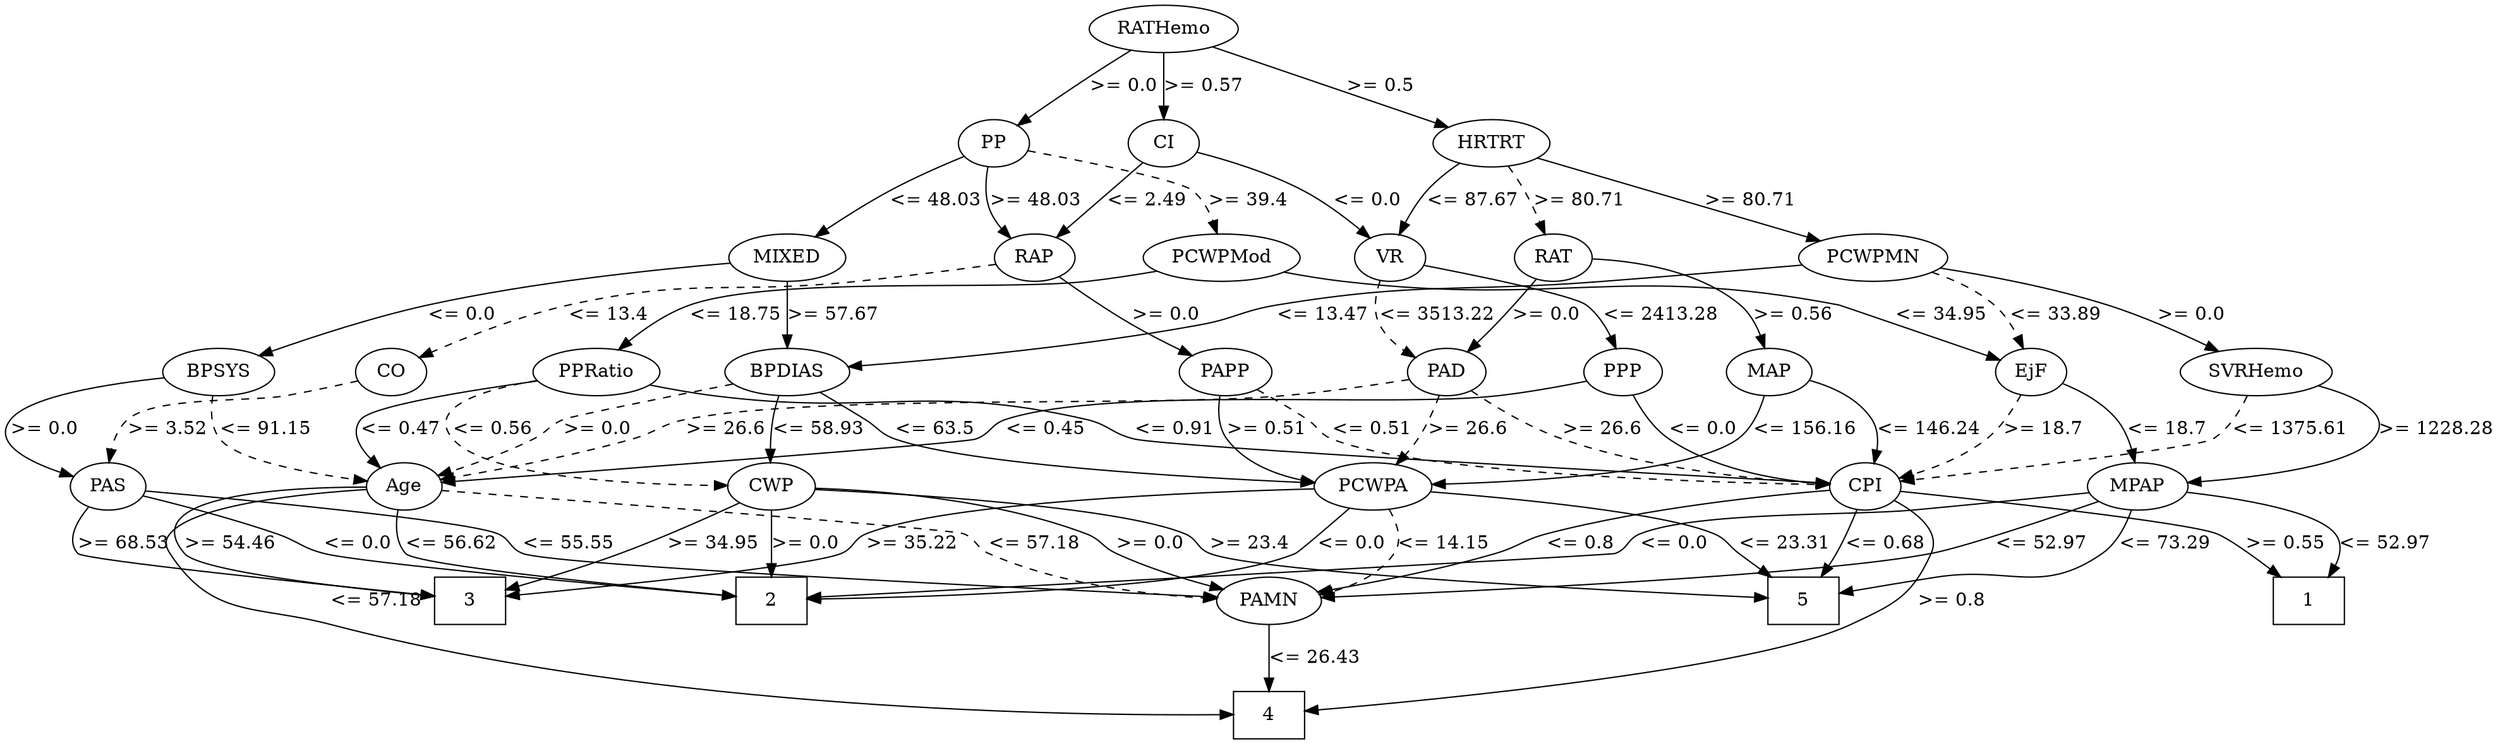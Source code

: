 strict digraph G {
	graph [bb="0,0,1518,558"];
	node [label="\N"];
	1	[height=0.5,
		pos="1471,105",
		shape=box,
		width=0.75];
	2	[height=0.5,
		pos="645.99,105",
		shape=box,
		width=0.75];
	3	[height=0.5,
		pos="270.99,105",
		shape=box,
		width=0.75];
	4	[height=0.5,
		pos="784.99,18",
		shape=box,
		width=0.75];
	5	[height=0.5,
		pos="1135,105",
		shape=box,
		width=0.75];
	RAP	[height=0.5,
		pos="526.99,366",
		width=0.77778];
	CO	[height=0.5,
		pos="286.99,279",
		width=0.75];
	RAP -> CO	[label="<= 13.4",
		lp="395.49,322.5",
		op="<=",
		param=13.4,
		pos="e,304.86,292.87 502.62,356.95 492.85,353.89 481.45,350.54 470.99,348 427.95,337.55 414.52,345.36 372.99,330 351.8,322.17 329.82,\
309.29 313.38,298.56",
		style=dashed];
	PAPP	[height=0.5,
		pos="539.99,279",
		width=0.88889];
	RAP -> PAPP	[label=">= 0.0",
		lp="543.99,322.5",
		op=">=",
		param=0.0,
		pos="e,531.23,296.64 524.26,347.71 523.24,338 522.79,325.72 524.99,315 525.59,312.09 526.44,309.11 527.43,306.2",
		style=solid];
	PAS	[height=0.5,
		pos="134.99,192",
		width=0.75];
	CO -> PAS	[label=">= 3.52",
		lp="162.49,235.5",
		op=">=",
		param=3.52,
		pos="e,132.07,210.25 260.24,275.31 222.26,270.91 155.57,260.83 139.99,243 134.58,236.81 132.47,228.41 131.97,220.25",
		style=dashed];
	PCWPA	[height=0.5,
		pos="665.99,192",
		width=1.1555];
	PAPP -> PCWPA	[label=">= 0.51",
		lp="563.49,235.5",
		op=">=",
		param=0.51,
		pos="e,627.33,198.71 535.6,261.02 533.92,250.47 533.86,237.2 540.99,228 550.53,215.67 586.27,206.45 617.1,200.57",
		style=solid];
	CPI	[height=0.5,
		pos="1165,192",
		width=0.75];
	PAPP -> CPI	[label="<= 0.51",
		lp="787.49,235.5",
		op="<=",
		param=0.51,
		pos="e,1137.8,192.53 569.49,271.8 585.58,268.48 605.85,264.39 623.99,261 670.53,252.3 683.51,256.19 728.99,243 745.63,238.17 748.15,232.14 \
764.99,228 895.37,195.95 1056,192.31 1127.5,192.48",
		style=dashed];
	PAS -> 2	[label="<= 0.0",
		lp="170.99,148.5",
		op="<=",
		param=0.0,
		pos="e,618.84,107.1 136.11,173.85 137.81,162.65 141.97,148.73 151.99,141 170.02,127.09 496.7,112.23 608.69,107.52",
		style=solid];
	PAS -> 3	[label=">= 68.53",
		lp="86.987,148.5",
		op=">=",
		param=68.53,
		pos="e,243.68,106.36 109.78,184.67 82.172,176.56 43.949,161.11 60.987,141 82.657,115.42 179.06,108.52 233.41,106.67",
		style=solid];
	PAMN	[height=0.5,
		pos="784.99,105",
		width=1.0139];
	PAS -> PAMN	[label="<= 55.55",
		lp="293.99,148.5",
		op="<=",
		param=55.55,
		pos="e,751.73,112.53 160.49,186.02 184.31,180.72 220.39,171 248.99,156 258.51,151 257.9,144.75 267.99,141 354.3,108.92 590.39,132.52 \
681.99,123 701.67,120.96 723.3,117.56 741.63,114.34",
		style=solid];
	PAMN -> 4	[label="<= 26.43",
		lp="810.99,61.5",
		op="<=",
		param=26.43,
		pos="e,784.99,36.175 784.99,86.799 784.99,75.163 784.99,59.548 784.99,46.237",
		style=solid];
	PAD	[height=0.5,
		pos="747.99,279",
		width=0.79437];
	PAD -> PCWPA	[label=">= 26.6",
		lp="706.49,235.5",
		op=">=",
		param=26.6,
		pos="e,668.99,210.32 723.58,269.6 710.28,263.93 694.45,255.22 683.99,243 678.42,236.49 674.52,228.13 671.82,220.12",
		style=dashed];
	PAD -> CPI	[label=">= 26.6",
		lp="967.49,235.5",
		op=">=",
		param=26.6,
		pos="e,1137.7,192.98 769.68,266.99 774.91,264.7 780.56,262.53 785.99,261 846.38,244.01 868.16,267.32 925.99,243 935.9,238.83 935.13,232.32 \
944.99,228 1005.2,201.63 1082.4,194.84 1127.5,193.26",
		style=dashed];
	Age	[height=0.5,
		pos="267.99,192",
		width=0.75];
	PAD -> Age	[label=">= 26.6",
		lp="374.49,235.5",
		op=">=",
		param=26.6,
		pos="e,284.83,206.41 724.25,268.78 715.5,265.77 705.42,262.76 695.99,261 620.73,246.98 425.24,265.23 351.99,243 330.61,236.51 309.01,\
223.48 293.07,212.35",
		style=dashed];
	PCWPA -> 2	[label="<= 0.0",
		lp="665.99,148.5",
		op="<=",
		param=0.0,
		pos="e,644.33,123.4 654.99,174.59 651.78,168.94 648.68,162.42 646.99,156 645.08,148.81 644.34,140.84 644.2,133.41",
		style=solid];
	PCWPA -> 3	[label=">= 35.22",
		lp="368.99,148.5",
		op=">=",
		param=35.22,
		pos="e,297.71,123.01 624.62,189.36 549.33,185.91 393.04,176.47 342.99,156 333.03,151.93 332.71,147.3 323.99,141 318.34,136.92 312.26,\
132.72 306.29,128.71",
		style=solid];
	PCWPA -> 5	[label="<= 23.31",
		lp="1049,148.5",
		op="<=",
		param=23.31,
		pos="e,1107.6,111.59 702.78,183.59 720.6,180.23 742.34,176.46 761.99,174 815.49,167.29 953.73,175.56 1004,156 1014,152.1 1013.5,146.02 \
1023,141 1046.6,128.55 1075.3,119.68 1097.8,113.98",
		style=solid];
	PCWPA -> PAMN	[label="<= 14.15",
		lp="733.99,148.5",
		op="<=",
		param=14.15,
		pos="e,755.51,115.83 676.93,174.49 684.62,163.85 695.71,150.32 707.99,141 719.36,132.37 733.2,125.24 745.99,119.73",
		style=dashed];
	CPI -> 1	[label=">= 0.55",
		lp="1431.5,148.5",
		op=">=",
		param=0.55,
		pos="e,1443.9,120.11 1191.6,188.57 1243.2,183.59 1354.7,171.37 1390,156 1399.8,151.7 1400.1,147 1409,141 1417.2,135.48 1426.4,129.98 \
1435.1,125.04",
		style=solid];
	CPI -> 4	[label=">= 0.8",
		lp="1362,105",
		op=">=",
		param=0.8,
		pos="e,812.11,20.212 1191.8,188.23 1243.7,182.58 1353.9,169.16 1365,156 1369.3,150.9 1369,146.31 1365,141 1298.6,53.598 940.06,27.143 \
822.41,20.753",
		style=solid];
	CPI -> 5	[label="<= 0.68",
		lp="1173.5,148.5",
		op="<=",
		param=0.68,
		pos="e,1141,123.05 1159.1,174.21 1154.9,162.41 1149.2,146.38 1144.5,132.82",
		style=solid];
	CPI -> PAMN	[label="<= 0.8",
		lp="923.99,148.5",
		op="<=",
		param=0.8,
		pos="e,811.03,117.79 1138,189.68 1090.2,186.85 988.08,178.49 904.99,156 888.5,151.54 849.55,134.87 820.46,121.99",
		style=solid];
	Age -> 2	[label="<= 56.62",
		lp="447.99,148.5",
		op="<=",
		param=56.62,
		pos="e,618.84,106.59 293.92,186.59 320.95,181.42 364.16,171.53 398.99,156 410.13,151.03 410.59,145.37 421.99,141 484.72,116.93 563.39,\
109.4 608.85,107.05",
		style=solid];
	Age -> 3	[label=">= 54.46",
		lp="222.99,148.5",
		op=">=",
		param=54.46,
		pos="e,243.9,111.2 242.87,184.65 217.43,176.89 183.6,162.14 196.99,141 205.33,127.83 220.11,119.52 234.27,114.32",
		style=solid];
	Age -> 4	[label="<= 57.18",
		lp="157.99,105",
		op="<=",
		param=57.18,
		pos="e,757.7,18.62 242.08,186.3 222.55,182.79 195.11,177.95 170.99,174 144.81,169.71 70.271,176.12 52.987,156 48.643,150.94 49.286,146.54 \
52.987,141 131.15,23.898 609.38,17.823 747.6,18.551",
		style=solid];
	Age -> PAMN	[label="<= 57.18",
		lp="614.99,148.5",
		op="<=",
		param=57.18,
		pos="e,750.83,111.75 295.1,189.74 345.68,186.92 457.57,178.5 548.99,156 567.42,151.46 570.68,146.02 588.99,141 603.39,137.05 687.71,122.48 \
740.95,113.43",
		style=dashed];
	CWP	[height=0.5,
		pos="801.99,192",
		width=0.84854];
	CWP -> 2	[label=">= 0.0",
		lp="795.99,148.5",
		op=">=",
		param=0.0,
		pos="e,673.2,109.86 792.08,174.9 784.54,163.9 773.22,149.76 759.99,141 736.83,125.66 706.64,116.79 683.15,111.82",
		style=solid];
	CWP -> 3	[label=">= 34.95",
		lp="518.99,148.5",
		op=">=",
		param=34.95,
		pos="e,298.16,106.48 773.8,184.5 757.31,180.91 736.06,176.66 716.99,174 667.53,167.09 539.47,174.26 492.99,156 482.97,152.07 483.81,145.38 \
473.99,141 419.64,116.76 350.18,109.25 308.21,106.95",
		style=solid];
	CWP -> 5	[label=">= 23.4",
		lp="1119.5,148.5",
		op=">=",
		param=23.4,
		pos="e,1117,123.03 832.42,189.43 894.92,185.85 1035.5,175.79 1079,156 1082.8,154.28 1096.6,141.95 1109.5,129.97",
		style=solid];
	CWP -> PAMN	[label=">= 0.0",
		lp="840.99,148.5",
		op=">=",
		param=0.0,
		pos="e,805.02,120.21 814.4,175.12 820.56,165.23 825.76,152.29 820.99,141 818.92,136.11 815.8,131.56 812.24,127.47",
		style=solid];
	PCWPMod	[height=0.5,
		pos="835.99,366",
		width=1.4444];
	PPRatio	[height=0.5,
		pos="834.99,279",
		width=1.1013];
	PCWPMod -> PPRatio	[label="<= 18.75",
		lp="860.99,322.5",
		op="<=",
		param=18.75,
		pos="e,835.19,297.18 835.78,347.8 835.65,336.16 835.46,320.55 835.31,307.24",
		style=solid];
	EjF	[height=0.5,
		pos="1190,279",
		width=0.75];
	PCWPMod -> EjF	[label="<= 34.95",
		lp="933.99,322.5",
		op="<=",
		param=34.95,
		pos="e,1165.8,287.29 859.76,349.91 869,343.89 879.6,336.78 888.99,330 897.71,323.7 897.98,318.95 907.99,315 997.6,279.65 1029,313.07 \
1124,297 1134.5,295.22 1145.8,292.59 1156,289.93",
		style=solid];
	PPRatio -> CPI	[label="<= 0.91",
		lp="1039.5,235.5",
		op="<=",
		param=0.91,
		pos="e,1138.7,196.41 873.1,273.55 906.06,268.78 954.5,259.57 993.99,243 1005.2,238.28 1005.8,232.81 1017,228 1053.3,212.41 1097.8,203.08 \
1128.5,198.02",
		style=solid];
	PPRatio -> Age	[label="<= 0.47",
		lp="509.49,235.5",
		op="<=",
		param=0.47,
		pos="e,294.29,196.41 806.07,266.51 799.56,264.33 792.61,262.32 785.99,261 655.43,234.94 616.83,272.4 486.99,243 469.68,239.08 467,233.03 \
449.99,228 400.56,213.38 341.73,203.35 304.62,197.89",
		style=solid];
	PPRatio -> CWP	[label="<= 0.56",
		lp="842.49,235.5",
		op="<=",
		param=0.56,
		pos="e,807.74,209.76 827.46,260.99 825,255.3 822.31,248.9 819.99,243 816.98,235.36 813.89,226.99 811.13,219.32",
		style=dashed];
	EjF -> CPI	[label=">= 18.7",
		lp="1248.5,235.5",
		op=">=",
		param=18.7,
		pos="e,1188.8,200.56 1208.1,265.21 1219.8,255.31 1231.5,241.14 1224,228 1218.2,217.86 1208.2,210.35 1198.1,204.95",
		style=dashed];
	MPAP	[height=0.5,
		pos="1359,192",
		width=0.97491];
	EjF -> MPAP	[label="<= 18.7",
		lp="1386.5,235.5",
		op="<=",
		param=18.7,
		pos="e,1364.1,210.18 1214.6,271.05 1226.7,267.76 1241.5,263.92 1255,261 1277.9,256.03 1343.9,260.94 1359,243 1364.3,236.74 1365.6,228.32 \
1365.3,220.17",
		style=solid];
	PCWPMN	[height=0.5,
		pos="1135,366",
		width=1.3902];
	PCWPMN -> EjF	[label="<= 33.89",
		lp="1191,322.5",
		op="<=",
		param=33.89,
		pos="e,1179.7,295.9 1145.9,348.21 1153.9,335.74 1165,318.56 1174.1,304.56",
		style=dashed];
	SVRHemo	[height=0.5,
		pos="1314,279",
		width=1.3902];
	PCWPMN -> SVRHemo	[label=">= 0.0",
		lp="1268,322.5",
		op=">=",
		param=0.0,
		pos="e,1288.7,294.54 1168.4,352.35 1184.5,346.03 1203.9,338.03 1221,330 1240.7,320.71 1262.2,309.26 1279.5,299.66",
		style=solid];
	BPDIAS	[height=0.5,
		pos="421.99,279",
		width=1.1735];
	PCWPMN -> BPDIAS	[label="<= 13.47",
		lp="627.99,322.5",
		op="<=",
		param=13.47,
		pos="e,458.85,287.84 1091.2,357.24 1070.6,353.87 1045.6,350.19 1023,348 836.58,329.92 785.35,368.12 601.99,330 583.8,326.22 580.7,320.58 \
562.99,315 531.92,305.21 496.32,296.39 468.66,290.05",
		style=solid];
	SVRHemo -> CPI	[label="<= 1375.61",
		lp="1322.5,235.5",
		op="<=",
		param=1375.61,
		pos="e,1191.4,196.84 1304.4,260.98 1297.5,250.13 1287.3,236.56 1275,228 1253,212.71 1224,203.85 1201.3,198.87",
		style=dashed];
	SVRHemo -> MPAP	[label=">= 1228.28",
		lp="1484.5,235.5",
		op=">=",
		param=1228.28,
		pos="e,1391.8,198.75 1360.3,271.97 1394.6,266.45 1437.2,256.99 1448,243 1464,222.27 1431.9,208.81 1401.8,201.14",
		style=solid];
	BPDIAS -> PCWPA	[label="<= 63.5",
		lp="427.49,235.5",
		op="<=",
		param=63.5,
		pos="e,624.13,192.24 408.87,261.53 402.09,250.91 396.78,237.38 404.99,228 431.58,197.6 545.78,192.49 614,192.24",
		style=solid];
	BPDIAS -> Age	[label=">= 0.0",
		lp="226.99,235.5",
		op=">=",
		param=0.0,
		pos="e,244.71,201.18 383.46,271.25 365.15,268.07 342.95,264.28 322.99,261 297.46,256.81 224.8,262.65 207.99,243 195.45,228.35 215.36,\
214.54 235.54,205.17",
		style=dashed];
	BPDIAS -> CWP	[label="<= 58.93",
		lp="645.99,235.5",
		op="<=",
		param=58.93,
		pos="e,773.67,198.77 458.39,269.86 471.22,267.02 485.73,263.83 498.99,261 537.6,252.74 548.38,255.04 585.99,243 601.72,237.97 604.21,\
232.87 619.99,228 661.88,215.06 673.93,218.3 716.99,210 732.21,207.07 748.94,203.74 763.5,200.81",
		style=solid];
	CI	[height=0.5,
		pos="618.99,453",
		width=0.75];
	CI -> RAP	[label="<= 2.49",
		lp="588.49,409.5",
		op="<=",
		param=2.49,
		pos="e,537.41,382.96 598.75,440.78 588.37,434.51 575.87,426.13 565.99,417 557.74,409.38 549.87,399.89 543.39,391.24",
		style=solid];
	VR	[height=0.5,
		pos="699.99,366",
		width=0.75];
	CI -> VR	[label="<= 0.0",
		lp="638.99,409.5",
		op="<=",
		param=0.0,
		pos="e,673.64,370.99 614.98,434.88 613.55,424.52 613.62,411.53 619.99,402 629.89,387.18 647.58,378.59 663.81,373.63",
		style=solid];
	VR -> PAD	[label="<= 3513.22",
		lp="766.49,322.5",
		op="<=",
		param=3513.22,
		pos="e,741.75,296.67 712.41,349.83 717,343.86 722.03,336.81 725.99,330 730.34,322.51 734.4,313.99 737.8,306.14",
		style=dashed];
	PPP	[height=0.5,
		pos="659.99,279",
		width=0.75];
	VR -> PPP	[label="<= 2413.28",
		lp="693.49,322.5",
		op="<=",
		param=2413.28,
		pos="e,657.06,296.96 680.88,353.03 673.23,347.12 665.23,339.26 660.99,330 657.75,322.95 656.66,314.72 656.6,307.01",
		style=solid];
	MPAP -> 1	[label="<= 52.97",
		lp="1492,148.5",
		op="<=",
		param=52.97,
		pos="e,1470.5,123.21 1393.3,187.08 1414.7,182.87 1441.3,174.13 1458,156 1463.7,149.77 1467,141.36 1468.8,133.21",
		style=solid];
	MPAP -> 2	[label="<= 0.0",
		lp="980.99,148.5",
		op="<=",
		param=0.0,
		pos="e,673.15,111.65 1325.1,187.04 1293.1,183.37 1243.8,177.92 1201,174 1147.9,169.15 1011.6,175.35 961.99,156 951.96,152.09 952.99,144.97 \
942.99,141 858.4,107.4 829.18,135.2 738.99,123 720.53,120.5 700.17,116.88 683.21,113.62",
		style=solid];
	MPAP -> 5	[label="<= 73.29",
		lp="1340,148.5",
		op="<=",
		param=73.29,
		pos="e,1162.1,108.76 1342.3,175.93 1329.1,164.7 1309.5,149.84 1290,141 1251.9,123.8 1204.7,114.7 1172.4,110.14",
		style=solid];
	MPAP -> PAMN	[label="<= 52.97",
		lp="1260,148.5",
		op="<=",
		param=52.97,
		pos="e,821.19,107.52 1327.8,183.58 1302.3,177.2 1265.4,167.26 1234,156 1218.4,150.43 1216,145.08 1200,141 1131.3,123.49 924.65,112.28 \
831.45,107.98",
		style=solid];
	MIXED	[height=0.5,
		pos="421.99,366",
		width=1.125];
	MIXED -> BPDIAS	[label=">= 57.67",
		lp="447.99,322.5",
		op=">=",
		param=57.67,
		pos="e,421.99,297.18 421.99,347.8 421.99,336.16 421.99,320.55 421.99,307.24",
		style=solid];
	BPSYS	[height=0.5,
		pos="63.987,279",
		width=1.0471];
	MIXED -> BPSYS	[label="<= 0.0",
		lp="283.99,322.5",
		op="<=",
		param=0.0,
		pos="e,97.019,287.84 387.01,356.7 321.1,341.05 178.74,307.25 107.06,290.23",
		style=solid];
	BPSYS -> PAS	[label=">= 0.0",
		lp="22.987,235.5",
		op=">=",
		param=0.0,
		pos="e,108.59,196.26 34.855,267.5 14.026,258.33 -8.3181,244.02 3.9869,228 15.454,213.07 63.733,203.13 98.346,197.78",
		style=solid];
	BPSYS -> Age	[label="<= 91.15",
		lp="103.99,235.5",
		op="<=",
		param=91.15,
		pos="e,242.21,197.57 64.364,260.79 65.548,249.86 68.933,236.27 77.987,228 79.416,226.7 177.58,209.07 232.23,199.34",
		style=dashed];
	HRTRT	[height=0.5,
		pos="942.99,453",
		width=1.1013];
	HRTRT -> PCWPMN	[label=">= 80.71",
		lp="1079,409.5",
		op=">=",
		param=80.71,
		pos="e,1105.1,380.43 970.78,439.9 986.17,433.18 1005.7,424.66 1023,417 1047.2,406.28 1074.4,394.15 1095.9,384.53",
		style=solid];
	HRTRT -> VR	[label="<= 87.67",
		lp="922.99,409.5",
		op="<=",
		param=87.67,
		pos="e,724.94,372.89 925.32,436.77 911.24,425.45 890.56,410.55 869.99,402 830.3,385.51 817.06,392.75 774.99,384 761.92,381.28 747.61,\
378.09 735.03,375.22",
		style=solid];
	RAT	[height=0.5,
		pos="985.99,366",
		width=0.76389];
	HRTRT -> RAT	[label=">= 80.71",
		lp="992.99,409.5",
		op=">=",
		param=80.71,
		pos="e,977.66,383.47 951.48,435.21 957.65,423.02 966.1,406.32 973.09,392.49",
		style=dashed];
	RAT -> PAD	[label=">= 0.0",
		lp="994.99,322.5",
		op=">=",
		param=0.0,
		pos="e,769.65,291.12 983.02,347.83 980.14,336.62 974.57,322.69 963.99,315 931.83,291.62 824.4,307.25 785.99,297 783.69,296.39 781.35,\
295.65 779.03,294.83",
		style=solid];
	MAP	[height=0.5,
		pos="1084,279",
		width=0.84854];
	RAT -> MAP	[label=">= 0.56",
		lp="1067.5,322.5",
		op=">=",
		param=0.56,
		pos="e,1067.9,294.59 1002.5,351.5 1010.2,345.05 1019.7,337.19 1028,330 1038.7,320.73 1050.5,310.3 1060.4,301.37",
		style=solid];
	RATHemo	[height=0.5,
		pos="754.99,540",
		width=1.375];
	RATHemo -> CI	[label=">= 0.57",
		lp="718.49,496.5",
		op=">=",
		param=0.57,
		pos="e,638.02,465.9 731.3,524.19 707.71,509.45 671.52,486.84 646.64,471.28",
		style=solid];
	RATHemo -> HRTRT	[label=">= 0.5",
		lp="878.99,496.5",
		op=">=",
		param=0.5,
		pos="e,915.78,466.3 784.78,525.53 817.71,510.64 870.79,486.64 906.27,470.6",
		style=solid];
	PP	[height=0.5,
		pos="754.99,453",
		width=0.75];
	RATHemo -> PP	[label=">= 0.0",
		lp="773.99,496.5",
		op=">=",
		param=0.0,
		pos="e,754.99,471.18 754.99,521.8 754.99,510.16 754.99,494.55 754.99,481.24",
		style=solid];
	PP -> RAP	[label=">= 48.03",
		lp="770.99,409.5",
		op=">=",
		param=48.03,
		pos="e,554.53,370.21 751.85,435.05 748.89,423.95 743.31,410.05 732.99,402 719.92,391.81 620.56,378.34 564.75,371.46",
		style=solid];
	PP -> PCWPMod	[label=">= 39.4",
		lp="843.49,409.5",
		op=">=",
		param=39.4,
		pos="e,830.14,384.16 776.67,442.07 787.99,436.06 801.42,427.52 810.99,417 817.18,410.19 822.22,401.56 826.1,393.39",
		style=dashed];
	PP -> MIXED	[label="<= 48.03",
		lp="702.99,409.5",
		op="<=",
		param=48.03,
		pos="e,455.34,376.31 732.06,443.45 716.11,437.1 694.63,427.7 676.99,417 667.79,411.42 667.95,406.07 657.99,402 588.46,373.62 563.92,397.14 \
489.99,384 481.89,382.56 473.34,380.7 465.13,378.74",
		style=solid];
	MAP -> PCWPA	[label="<= 156.16",
		lp="1103,235.5",
		op="<=",
		param=156.16,
		pos="e,702.77,200.54 1081.1,260.69 1078.3,249.42 1072.7,235.48 1062,228 1034.6,208.92 795.15,213.92 761.99,210 745.85,208.09 728.32,205.23 \
712.71,202.39",
		style=solid];
	MAP -> CPI	[label="<= 146.24",
		lp="1181,235.5",
		op="<=",
		param=146.24,
		pos="e,1160.5,209.76 1108.2,267.92 1120,262.06 1133.5,253.7 1143,243 1149,236.24 1153.6,227.58 1156.9,219.38",
		style=solid];
	PPP -> CPI	[label="<= 0.0",
		lp="902.99,235.5",
		op="<=",
		param=0.0,
		pos="e,1138,194.51 682.84,269.09 691.26,266.11 700.95,263.04 709.99,261 777.64,245.75 800.89,269.49 864.99,243 874.93,238.89 874.06,232.15 \
883.99,228 927.17,209.94 1061.6,199.38 1127.6,195.16",
		style=solid];
	PPP -> Age	[label="<= 0.45",
		lp="291.49,235.5",
		op="<=",
		param=0.45,
		pos="e,263.04,210.05 635.25,271.65 619.77,267.93 599.34,263.49 580.99,261 546.58,256.33 293.07,268.01 268.99,243 263.23,237.02 261.63,\
228.53 261.89,220.24",
		style=solid];
}
